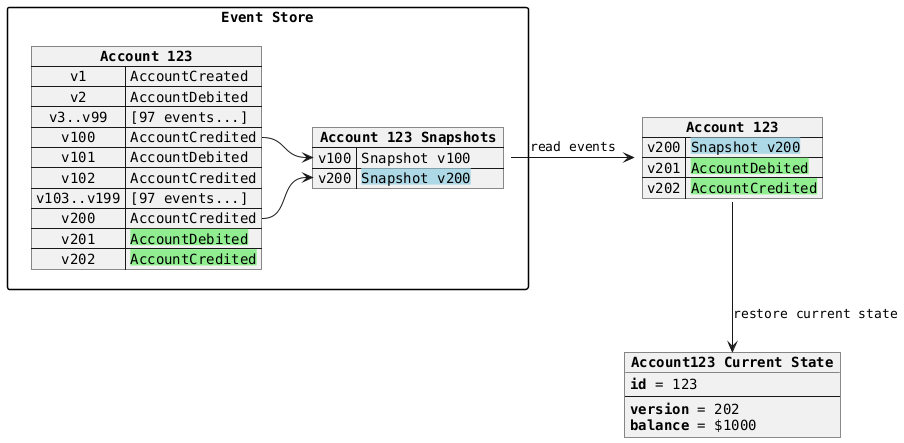@startuml

scale max 1024 width
scale max 800 height

skinparam defaultFontName Monospaced
skinparam shadowing false
skinparam packageStyle rectangle

package "Event Store" {
  map "**Account 123**" as a123 {
    v1 => AccountCreated
    v2 => AccountDebited
    v3..v99 => [97 events...]
    v100 => AccountCredited
    v101 => AccountDebited
    v102 => AccountCredited
    v103..v199 => [97 events...]
    v200 => AccountCredited
    v201 => <back:lightgreen>AccountDebited</back>
    v202 => <back:lightgreen>AccountCredited</back>
  }

  map "**Account 123 Snapshots**" as as123 {
    v100 => Snapshot v100
    v200 => <back:lightblue>Snapshot v200</back>
  }
}

map "**Account 123**" as ae123 {
  v200 => <back:lightblue>Snapshot v200</back>
  v201 => <back:lightgreen>AccountDebited</back>
  v202 => <back:lightgreen>AccountCredited</back>
}

object "**Account123 Current State**" as acs123 {
  **id** = 123
  --
  **version** = 202
  **balance** = $1000
}

a123::v100 -> as123::v100
a123::v200 -> as123::v200
as123 -> ae123: read events
ae123 --> acs123: restore current state

@enduml